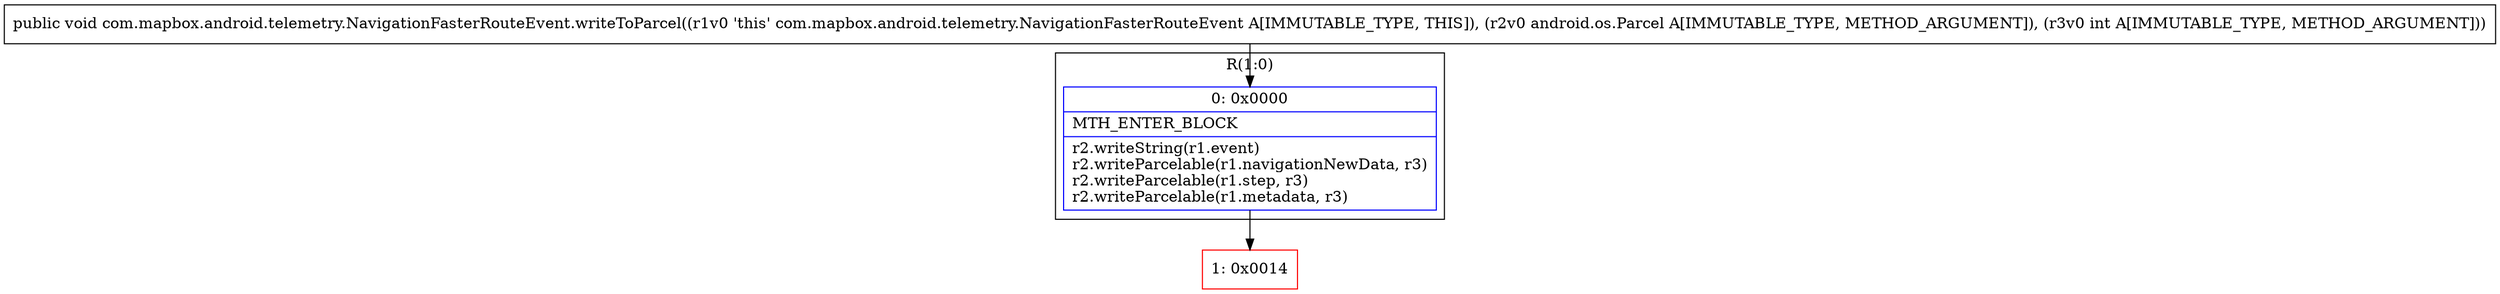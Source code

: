 digraph "CFG forcom.mapbox.android.telemetry.NavigationFasterRouteEvent.writeToParcel(Landroid\/os\/Parcel;I)V" {
subgraph cluster_Region_57357416 {
label = "R(1:0)";
node [shape=record,color=blue];
Node_0 [shape=record,label="{0\:\ 0x0000|MTH_ENTER_BLOCK\l|r2.writeString(r1.event)\lr2.writeParcelable(r1.navigationNewData, r3)\lr2.writeParcelable(r1.step, r3)\lr2.writeParcelable(r1.metadata, r3)\l}"];
}
Node_1 [shape=record,color=red,label="{1\:\ 0x0014}"];
MethodNode[shape=record,label="{public void com.mapbox.android.telemetry.NavigationFasterRouteEvent.writeToParcel((r1v0 'this' com.mapbox.android.telemetry.NavigationFasterRouteEvent A[IMMUTABLE_TYPE, THIS]), (r2v0 android.os.Parcel A[IMMUTABLE_TYPE, METHOD_ARGUMENT]), (r3v0 int A[IMMUTABLE_TYPE, METHOD_ARGUMENT])) }"];
MethodNode -> Node_0;
Node_0 -> Node_1;
}

